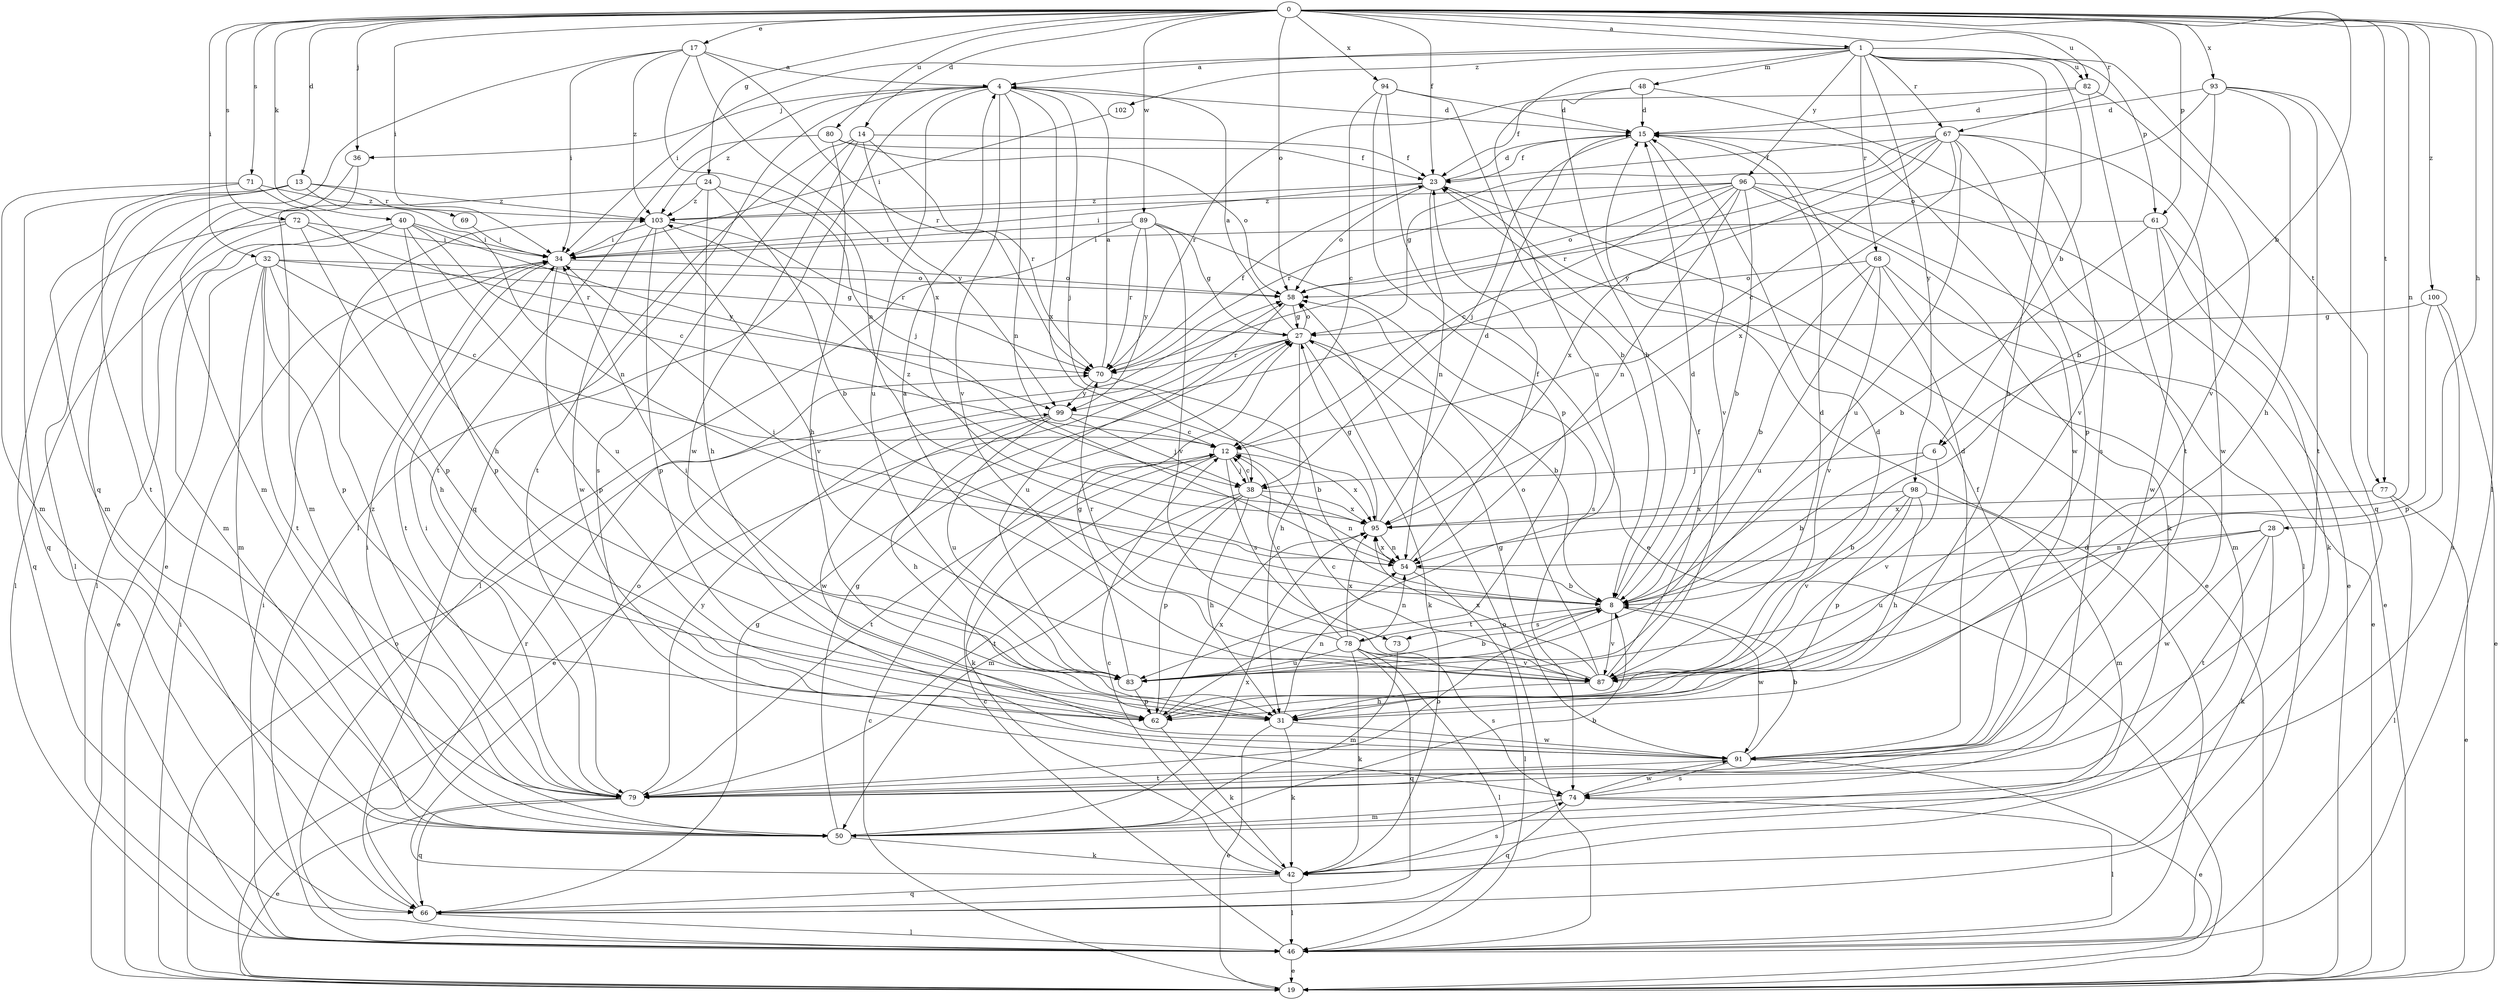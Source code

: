 strict digraph  {
0;
1;
4;
6;
8;
12;
13;
14;
15;
17;
19;
23;
24;
27;
28;
31;
32;
34;
36;
38;
40;
42;
46;
48;
50;
54;
58;
61;
62;
66;
67;
68;
69;
70;
71;
72;
73;
74;
77;
78;
79;
80;
82;
83;
87;
89;
91;
93;
94;
95;
96;
98;
99;
100;
102;
103;
0 -> 1  [label=a];
0 -> 6  [label=b];
0 -> 13  [label=d];
0 -> 14  [label=d];
0 -> 17  [label=e];
0 -> 23  [label=f];
0 -> 24  [label=g];
0 -> 28  [label=h];
0 -> 32  [label=i];
0 -> 34  [label=i];
0 -> 36  [label=j];
0 -> 40  [label=k];
0 -> 46  [label=l];
0 -> 54  [label=n];
0 -> 58  [label=o];
0 -> 61  [label=p];
0 -> 67  [label=r];
0 -> 71  [label=s];
0 -> 72  [label=s];
0 -> 77  [label=t];
0 -> 80  [label=u];
0 -> 82  [label=u];
0 -> 89  [label=w];
0 -> 93  [label=x];
0 -> 94  [label=x];
0 -> 100  [label=z];
1 -> 4  [label=a];
1 -> 6  [label=b];
1 -> 31  [label=h];
1 -> 34  [label=i];
1 -> 48  [label=m];
1 -> 61  [label=p];
1 -> 67  [label=r];
1 -> 68  [label=r];
1 -> 77  [label=t];
1 -> 82  [label=u];
1 -> 83  [label=u];
1 -> 96  [label=y];
1 -> 98  [label=y];
1 -> 102  [label=z];
4 -> 15  [label=d];
4 -> 36  [label=j];
4 -> 38  [label=j];
4 -> 46  [label=l];
4 -> 54  [label=n];
4 -> 66  [label=q];
4 -> 83  [label=u];
4 -> 87  [label=v];
4 -> 95  [label=x];
4 -> 103  [label=z];
6 -> 8  [label=b];
6 -> 38  [label=j];
6 -> 87  [label=v];
8 -> 15  [label=d];
8 -> 34  [label=i];
8 -> 73  [label=s];
8 -> 78  [label=t];
8 -> 87  [label=v];
8 -> 91  [label=w];
12 -> 38  [label=j];
12 -> 42  [label=k];
12 -> 73  [label=s];
12 -> 79  [label=t];
12 -> 95  [label=x];
13 -> 46  [label=l];
13 -> 50  [label=m];
13 -> 54  [label=n];
13 -> 66  [label=q];
13 -> 69  [label=r];
13 -> 103  [label=z];
14 -> 23  [label=f];
14 -> 70  [label=r];
14 -> 74  [label=s];
14 -> 79  [label=t];
14 -> 91  [label=w];
14 -> 99  [label=y];
15 -> 23  [label=f];
15 -> 38  [label=j];
15 -> 87  [label=v];
15 -> 91  [label=w];
17 -> 4  [label=a];
17 -> 34  [label=i];
17 -> 54  [label=n];
17 -> 66  [label=q];
17 -> 70  [label=r];
17 -> 95  [label=x];
17 -> 103  [label=z];
19 -> 12  [label=c];
19 -> 34  [label=i];
19 -> 58  [label=o];
23 -> 15  [label=d];
23 -> 19  [label=e];
23 -> 34  [label=i];
23 -> 54  [label=n];
23 -> 58  [label=o];
23 -> 103  [label=z];
24 -> 8  [label=b];
24 -> 31  [label=h];
24 -> 38  [label=j];
24 -> 50  [label=m];
24 -> 103  [label=z];
27 -> 4  [label=a];
27 -> 8  [label=b];
27 -> 19  [label=e];
27 -> 31  [label=h];
27 -> 42  [label=k];
27 -> 58  [label=o];
27 -> 70  [label=r];
28 -> 42  [label=k];
28 -> 54  [label=n];
28 -> 79  [label=t];
28 -> 83  [label=u];
28 -> 91  [label=w];
31 -> 19  [label=e];
31 -> 42  [label=k];
31 -> 54  [label=n];
31 -> 91  [label=w];
32 -> 12  [label=c];
32 -> 19  [label=e];
32 -> 27  [label=g];
32 -> 31  [label=h];
32 -> 50  [label=m];
32 -> 58  [label=o];
32 -> 62  [label=p];
32 -> 79  [label=t];
34 -> 58  [label=o];
34 -> 62  [label=p];
34 -> 79  [label=t];
36 -> 19  [label=e];
36 -> 50  [label=m];
38 -> 12  [label=c];
38 -> 31  [label=h];
38 -> 50  [label=m];
38 -> 54  [label=n];
38 -> 62  [label=p];
38 -> 79  [label=t];
38 -> 95  [label=x];
40 -> 12  [label=c];
40 -> 34  [label=i];
40 -> 46  [label=l];
40 -> 50  [label=m];
40 -> 62  [label=p];
40 -> 83  [label=u];
40 -> 99  [label=y];
42 -> 12  [label=c];
42 -> 46  [label=l];
42 -> 58  [label=o];
42 -> 66  [label=q];
42 -> 74  [label=s];
46 -> 12  [label=c];
46 -> 15  [label=d];
46 -> 19  [label=e];
46 -> 34  [label=i];
46 -> 58  [label=o];
48 -> 8  [label=b];
48 -> 15  [label=d];
48 -> 70  [label=r];
48 -> 74  [label=s];
50 -> 8  [label=b];
50 -> 27  [label=g];
50 -> 34  [label=i];
50 -> 42  [label=k];
50 -> 95  [label=x];
54 -> 8  [label=b];
54 -> 23  [label=f];
54 -> 46  [label=l];
54 -> 95  [label=x];
58 -> 27  [label=g];
58 -> 83  [label=u];
61 -> 8  [label=b];
61 -> 19  [label=e];
61 -> 34  [label=i];
61 -> 42  [label=k];
61 -> 91  [label=w];
62 -> 15  [label=d];
62 -> 42  [label=k];
62 -> 95  [label=x];
66 -> 27  [label=g];
66 -> 46  [label=l];
66 -> 70  [label=r];
67 -> 12  [label=c];
67 -> 23  [label=f];
67 -> 27  [label=g];
67 -> 62  [label=p];
67 -> 70  [label=r];
67 -> 83  [label=u];
67 -> 87  [label=v];
67 -> 91  [label=w];
67 -> 95  [label=x];
67 -> 99  [label=y];
68 -> 8  [label=b];
68 -> 19  [label=e];
68 -> 50  [label=m];
68 -> 58  [label=o];
68 -> 83  [label=u];
68 -> 87  [label=v];
69 -> 34  [label=i];
70 -> 4  [label=a];
70 -> 8  [label=b];
70 -> 23  [label=f];
70 -> 99  [label=y];
71 -> 31  [label=h];
71 -> 50  [label=m];
71 -> 79  [label=t];
71 -> 103  [label=z];
72 -> 34  [label=i];
72 -> 46  [label=l];
72 -> 62  [label=p];
72 -> 66  [label=q];
72 -> 70  [label=r];
73 -> 50  [label=m];
74 -> 46  [label=l];
74 -> 50  [label=m];
74 -> 66  [label=q];
74 -> 91  [label=w];
77 -> 19  [label=e];
77 -> 46  [label=l];
77 -> 95  [label=x];
78 -> 12  [label=c];
78 -> 42  [label=k];
78 -> 46  [label=l];
78 -> 54  [label=n];
78 -> 66  [label=q];
78 -> 70  [label=r];
78 -> 74  [label=s];
78 -> 83  [label=u];
78 -> 87  [label=v];
78 -> 95  [label=x];
79 -> 8  [label=b];
79 -> 19  [label=e];
79 -> 23  [label=f];
79 -> 34  [label=i];
79 -> 66  [label=q];
79 -> 99  [label=y];
79 -> 103  [label=z];
80 -> 23  [label=f];
80 -> 31  [label=h];
80 -> 58  [label=o];
80 -> 79  [label=t];
82 -> 15  [label=d];
82 -> 23  [label=f];
82 -> 79  [label=t];
82 -> 87  [label=v];
83 -> 8  [label=b];
83 -> 27  [label=g];
83 -> 34  [label=i];
83 -> 62  [label=p];
87 -> 4  [label=a];
87 -> 12  [label=c];
87 -> 15  [label=d];
87 -> 23  [label=f];
87 -> 31  [label=h];
87 -> 58  [label=o];
87 -> 95  [label=x];
89 -> 27  [label=g];
89 -> 34  [label=i];
89 -> 46  [label=l];
89 -> 70  [label=r];
89 -> 74  [label=s];
89 -> 87  [label=v];
89 -> 99  [label=y];
91 -> 8  [label=b];
91 -> 15  [label=d];
91 -> 19  [label=e];
91 -> 27  [label=g];
91 -> 74  [label=s];
91 -> 79  [label=t];
93 -> 8  [label=b];
93 -> 15  [label=d];
93 -> 31  [label=h];
93 -> 58  [label=o];
93 -> 66  [label=q];
93 -> 79  [label=t];
94 -> 8  [label=b];
94 -> 12  [label=c];
94 -> 15  [label=d];
94 -> 19  [label=e];
94 -> 62  [label=p];
95 -> 15  [label=d];
95 -> 27  [label=g];
95 -> 54  [label=n];
95 -> 103  [label=z];
96 -> 8  [label=b];
96 -> 12  [label=c];
96 -> 19  [label=e];
96 -> 42  [label=k];
96 -> 46  [label=l];
96 -> 54  [label=n];
96 -> 58  [label=o];
96 -> 70  [label=r];
96 -> 95  [label=x];
96 -> 103  [label=z];
98 -> 8  [label=b];
98 -> 31  [label=h];
98 -> 50  [label=m];
98 -> 62  [label=p];
98 -> 87  [label=v];
98 -> 95  [label=x];
99 -> 12  [label=c];
99 -> 31  [label=h];
99 -> 38  [label=j];
99 -> 83  [label=u];
99 -> 91  [label=w];
100 -> 19  [label=e];
100 -> 27  [label=g];
100 -> 62  [label=p];
100 -> 74  [label=s];
102 -> 34  [label=i];
103 -> 34  [label=i];
103 -> 62  [label=p];
103 -> 70  [label=r];
103 -> 87  [label=v];
103 -> 91  [label=w];
}
